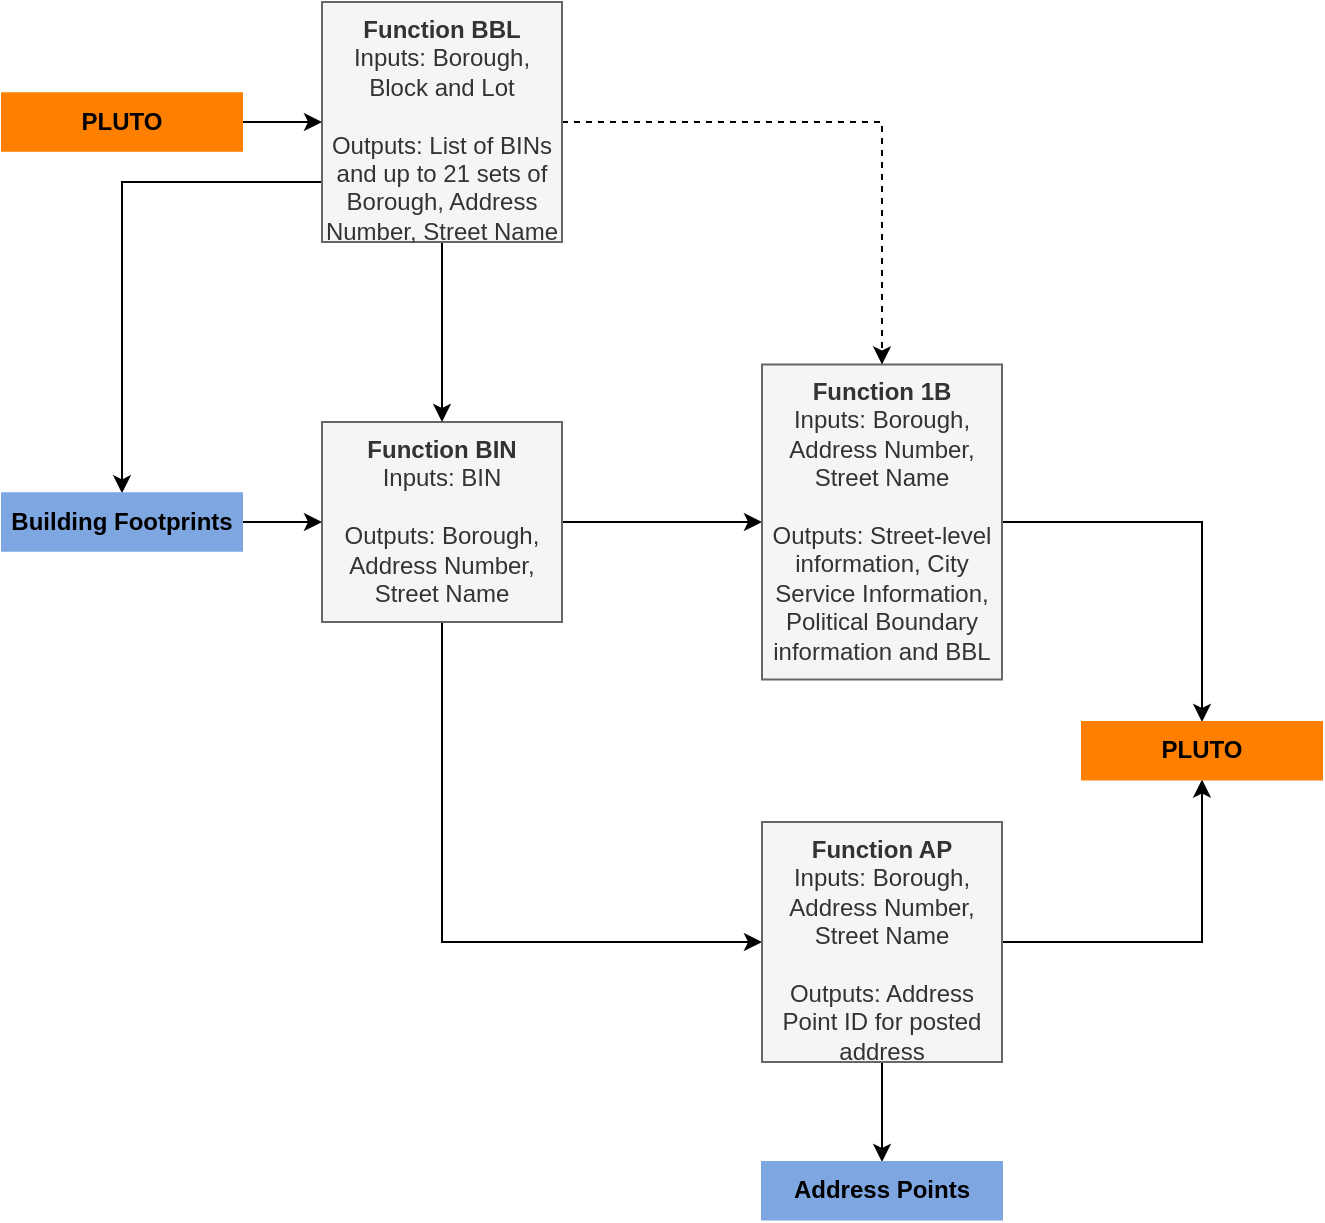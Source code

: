 <mxfile version="13.7.6" type="github"><diagram id="m8Ah2wOxScNJhYLXH0Jk" name="Page-1"><mxGraphModel dx="1422" dy="794" grid="1" gridSize="10" guides="1" tooltips="1" connect="1" arrows="1" fold="1" page="1" pageScale="1" pageWidth="850" pageHeight="1100" math="0" shadow="0"><root><mxCell id="0"/><mxCell id="1" parent="0"/><mxCell id="tKVtRbob6KMO6T7SHkDs-11" style="edgeStyle=orthogonalEdgeStyle;rounded=0;orthogonalLoop=1;jettySize=auto;html=1;exitX=1;exitY=0.5;exitDx=0;exitDy=0;entryX=0;entryY=0.5;entryDx=0;entryDy=0;" edge="1" parent="1" source="tKVtRbob6KMO6T7SHkDs-2" target="tKVtRbob6KMO6T7SHkDs-4"><mxGeometry relative="1" as="geometry"/></mxCell><mxCell id="tKVtRbob6KMO6T7SHkDs-16" style="edgeStyle=orthogonalEdgeStyle;rounded=0;orthogonalLoop=1;jettySize=auto;html=1;exitX=0.5;exitY=1;exitDx=0;exitDy=0;entryX=0;entryY=0.5;entryDx=0;entryDy=0;" edge="1" parent="1" source="tKVtRbob6KMO6T7SHkDs-2" target="tKVtRbob6KMO6T7SHkDs-10"><mxGeometry relative="1" as="geometry"/></mxCell><mxCell id="tKVtRbob6KMO6T7SHkDs-2" value="&lt;b&gt;Function BIN&lt;/b&gt;&lt;br&gt;Inputs: BIN&lt;br&gt;&lt;br&gt;Outputs: Borough, Address Number, Street Name" style="rounded=0;whiteSpace=wrap;html=1;verticalAlign=top;fillColor=#f5f5f5;strokeColor=#666666;fontColor=#333333;" vertex="1" parent="1"><mxGeometry x="160" y="350" width="120" height="100" as="geometry"/></mxCell><mxCell id="tKVtRbob6KMO6T7SHkDs-24" style="edgeStyle=orthogonalEdgeStyle;rounded=0;orthogonalLoop=1;jettySize=auto;html=1;exitX=1;exitY=0.5;exitDx=0;exitDy=0;entryX=0.5;entryY=0;entryDx=0;entryDy=0;" edge="1" parent="1" source="tKVtRbob6KMO6T7SHkDs-4" target="tKVtRbob6KMO6T7SHkDs-23"><mxGeometry relative="1" as="geometry"/></mxCell><mxCell id="tKVtRbob6KMO6T7SHkDs-4" value="&lt;b&gt;Function 1B&lt;/b&gt;&lt;br&gt;Inputs: Borough, Address Number, Street Name&lt;br&gt;&lt;br&gt;Outputs: Street-level information, City Service Information, Political Boundary information and BBL" style="rounded=0;whiteSpace=wrap;html=1;verticalAlign=top;fillColor=#f5f5f5;strokeColor=#666666;fontColor=#333333;" vertex="1" parent="1"><mxGeometry x="380" y="321.25" width="120" height="157.5" as="geometry"/></mxCell><mxCell id="tKVtRbob6KMO6T7SHkDs-13" style="edgeStyle=orthogonalEdgeStyle;rounded=0;orthogonalLoop=1;jettySize=auto;html=1;exitX=0.5;exitY=1;exitDx=0;exitDy=0;entryX=0.5;entryY=0;entryDx=0;entryDy=0;" edge="1" parent="1" source="tKVtRbob6KMO6T7SHkDs-6" target="tKVtRbob6KMO6T7SHkDs-2"><mxGeometry relative="1" as="geometry"/></mxCell><mxCell id="tKVtRbob6KMO6T7SHkDs-14" style="edgeStyle=orthogonalEdgeStyle;rounded=0;orthogonalLoop=1;jettySize=auto;html=1;exitX=1;exitY=0.5;exitDx=0;exitDy=0;entryX=0.5;entryY=0;entryDx=0;entryDy=0;dashed=1;" edge="1" parent="1" source="tKVtRbob6KMO6T7SHkDs-6" target="tKVtRbob6KMO6T7SHkDs-4"><mxGeometry relative="1" as="geometry"/></mxCell><mxCell id="tKVtRbob6KMO6T7SHkDs-30" style="edgeStyle=orthogonalEdgeStyle;rounded=0;orthogonalLoop=1;jettySize=auto;html=1;exitX=0;exitY=0.75;exitDx=0;exitDy=0;entryX=0.5;entryY=0;entryDx=0;entryDy=0;" edge="1" parent="1" source="tKVtRbob6KMO6T7SHkDs-6" target="tKVtRbob6KMO6T7SHkDs-18"><mxGeometry relative="1" as="geometry"/></mxCell><mxCell id="tKVtRbob6KMO6T7SHkDs-6" value="&lt;b&gt;Function BBL&lt;/b&gt;&lt;br&gt;Inputs: Borough, Block and Lot&lt;br&gt;&lt;br&gt;Outputs: List of BINs and up to 21 sets of Borough, Address Number, Street Name" style="rounded=0;whiteSpace=wrap;html=1;verticalAlign=top;fillColor=#f5f5f5;strokeColor=#666666;fontColor=#333333;" vertex="1" parent="1"><mxGeometry x="160" y="140" width="120" height="120" as="geometry"/></mxCell><mxCell id="tKVtRbob6KMO6T7SHkDs-25" style="edgeStyle=orthogonalEdgeStyle;rounded=0;orthogonalLoop=1;jettySize=auto;html=1;exitX=1;exitY=0.5;exitDx=0;exitDy=0;" edge="1" parent="1" source="tKVtRbob6KMO6T7SHkDs-10" target="tKVtRbob6KMO6T7SHkDs-23"><mxGeometry relative="1" as="geometry"/></mxCell><mxCell id="tKVtRbob6KMO6T7SHkDs-28" style="edgeStyle=orthogonalEdgeStyle;rounded=0;orthogonalLoop=1;jettySize=auto;html=1;exitX=0.5;exitY=1;exitDx=0;exitDy=0;entryX=0.5;entryY=0;entryDx=0;entryDy=0;" edge="1" parent="1" source="tKVtRbob6KMO6T7SHkDs-10" target="tKVtRbob6KMO6T7SHkDs-27"><mxGeometry relative="1" as="geometry"/></mxCell><mxCell id="tKVtRbob6KMO6T7SHkDs-10" value="&lt;b&gt;Function AP&lt;/b&gt;&lt;br&gt;Inputs: Borough, Address Number, Street Name&lt;br&gt;&lt;br&gt;Outputs: Address Point ID for posted address" style="rounded=0;whiteSpace=wrap;html=1;verticalAlign=top;fillColor=#f5f5f5;strokeColor=#666666;fontColor=#333333;" vertex="1" parent="1"><mxGeometry x="380" y="550" width="120" height="120" as="geometry"/></mxCell><mxCell id="tKVtRbob6KMO6T7SHkDs-22" value="" style="edgeStyle=orthogonalEdgeStyle;rounded=0;orthogonalLoop=1;jettySize=auto;html=1;" edge="1" parent="1" source="tKVtRbob6KMO6T7SHkDs-17" target="tKVtRbob6KMO6T7SHkDs-6"><mxGeometry relative="1" as="geometry"/></mxCell><mxCell id="tKVtRbob6KMO6T7SHkDs-17" value="&lt;b&gt;PLUTO&lt;/b&gt;" style="rounded=0;whiteSpace=wrap;html=1;verticalAlign=top;fillColor=#FF8000;strokeColor=#FF8000;" vertex="1" parent="1"><mxGeometry y="185.63" width="120" height="28.75" as="geometry"/></mxCell><mxCell id="tKVtRbob6KMO6T7SHkDs-21" value="" style="edgeStyle=orthogonalEdgeStyle;rounded=0;orthogonalLoop=1;jettySize=auto;html=1;" edge="1" parent="1" source="tKVtRbob6KMO6T7SHkDs-18" target="tKVtRbob6KMO6T7SHkDs-2"><mxGeometry relative="1" as="geometry"/></mxCell><mxCell id="tKVtRbob6KMO6T7SHkDs-18" value="&lt;b&gt;Building Footprints&lt;/b&gt;" style="rounded=0;whiteSpace=wrap;html=1;verticalAlign=top;fillColor=#7EA6E0;strokeColor=#7EA6E0;" vertex="1" parent="1"><mxGeometry y="385.63" width="120" height="28.75" as="geometry"/></mxCell><mxCell id="tKVtRbob6KMO6T7SHkDs-23" value="&lt;b&gt;PLUTO&lt;/b&gt;" style="rounded=0;whiteSpace=wrap;html=1;verticalAlign=top;strokeColor=#FF8000;fillColor=#FF8000;" vertex="1" parent="1"><mxGeometry x="540" y="500" width="120" height="28.75" as="geometry"/></mxCell><mxCell id="tKVtRbob6KMO6T7SHkDs-27" value="&lt;b&gt;Address Points&lt;/b&gt;" style="rounded=0;whiteSpace=wrap;html=1;verticalAlign=top;fillColor=#7EA6E0;strokeColor=#7EA6E0;" vertex="1" parent="1"><mxGeometry x="380" y="720" width="120" height="28.75" as="geometry"/></mxCell></root></mxGraphModel></diagram></mxfile>